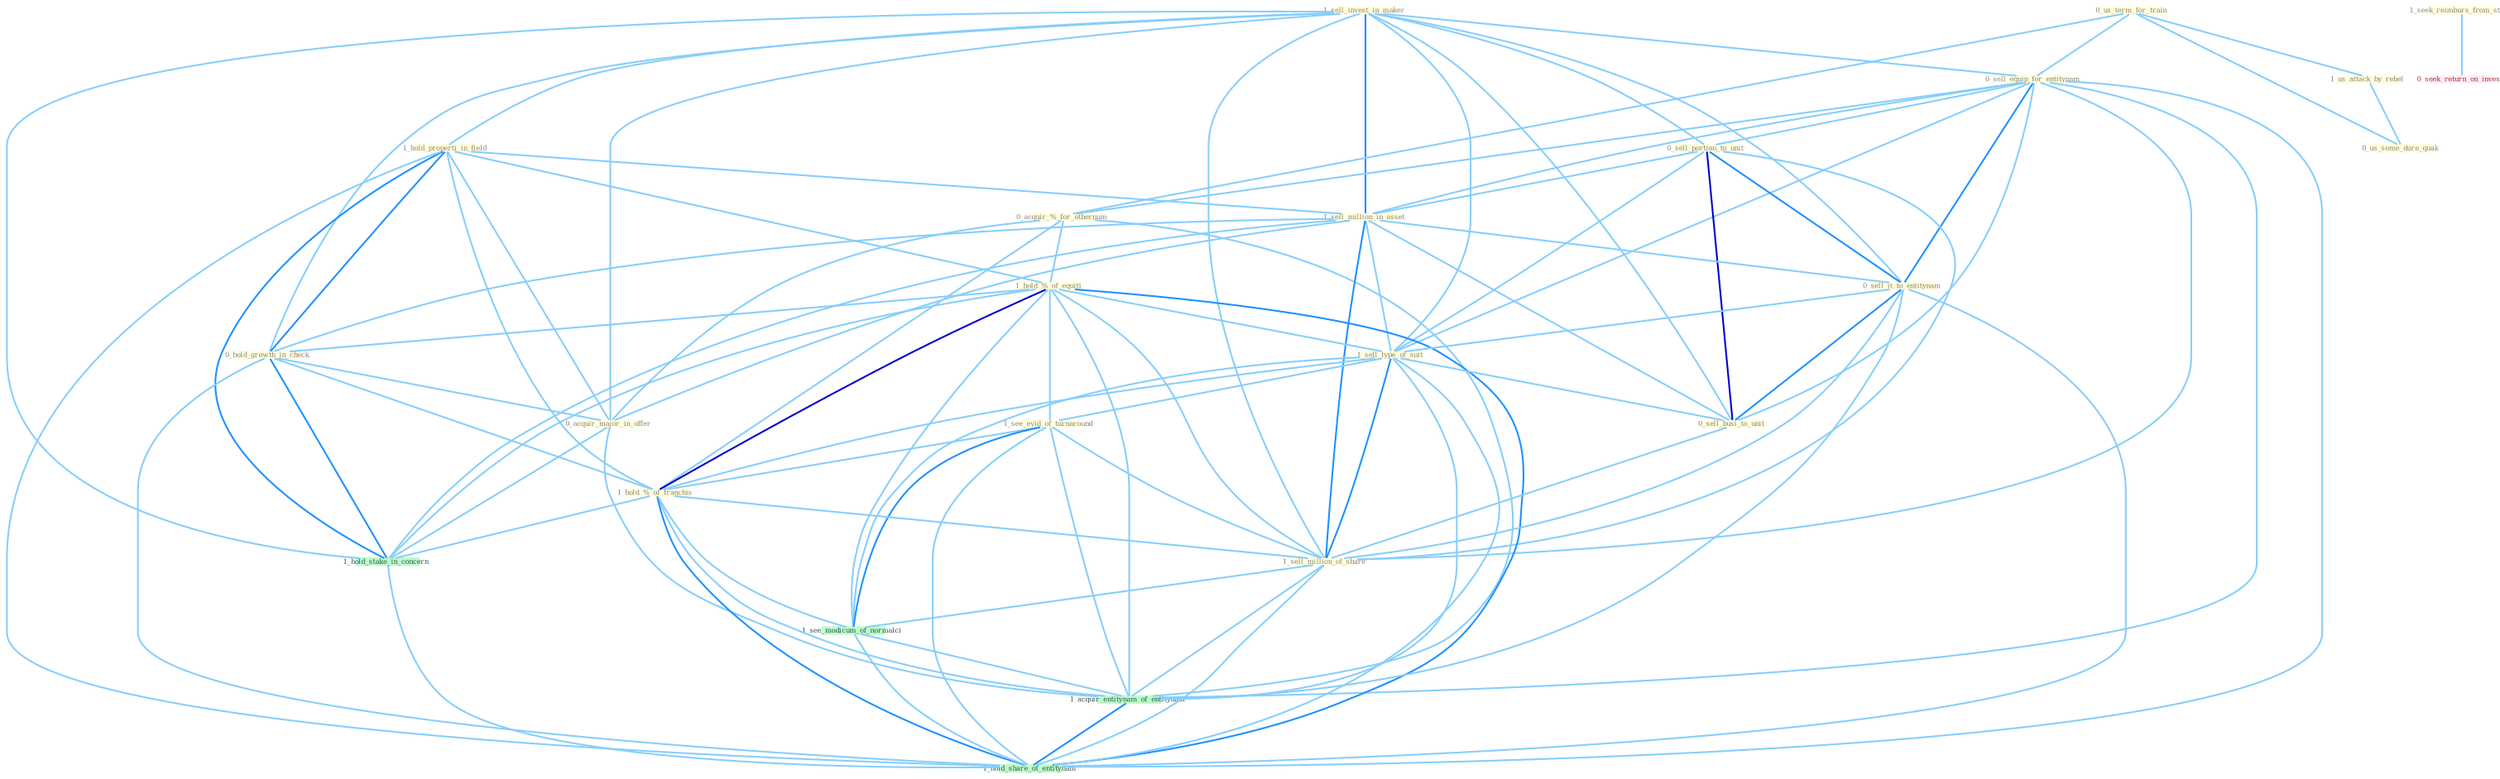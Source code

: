 Graph G{ 
    node
    [shape=polygon,style=filled,width=.5,height=.06,color="#BDFCC9",fixedsize=true,fontsize=4,
    fontcolor="#2f4f4f"];
    {node
    [color="#ffffe0", fontcolor="#8b7d6b"] "1_sell_invest_in_maker " "0_us_term_for_train " "1_seek_reimburs_from_state " "0_sell_equip_for_entitynam " "1_hold_properti_in_field " "0_sell_portion_to_unit " "0_acquir_%_for_othernum " "1_sell_million_in_asset " "1_hold_%_of_equiti " "0_sell_it_to_entitynam " "1_sell_type_of_suit " "0_hold_growth_in_check " "1_see_evid_of_turnaround " "0_acquir_major_in_offer " "1_us_attack_by_rebel " "0_sell_busi_to_unit " "1_hold_%_of_franchis " "0_us_some_dure_quak " "1_sell_million_of_share "}
{node [color="#fff0f5", fontcolor="#b22222"] "0_seek_return_on_invest "}
edge [color="#B0E2FF"];

	"1_sell_invest_in_maker " -- "0_sell_equip_for_entitynam " [w="1", color="#87cefa" ];
	"1_sell_invest_in_maker " -- "1_hold_properti_in_field " [w="1", color="#87cefa" ];
	"1_sell_invest_in_maker " -- "0_sell_portion_to_unit " [w="1", color="#87cefa" ];
	"1_sell_invest_in_maker " -- "1_sell_million_in_asset " [w="2", color="#1e90ff" , len=0.8];
	"1_sell_invest_in_maker " -- "0_sell_it_to_entitynam " [w="1", color="#87cefa" ];
	"1_sell_invest_in_maker " -- "1_sell_type_of_suit " [w="1", color="#87cefa" ];
	"1_sell_invest_in_maker " -- "0_hold_growth_in_check " [w="1", color="#87cefa" ];
	"1_sell_invest_in_maker " -- "0_acquir_major_in_offer " [w="1", color="#87cefa" ];
	"1_sell_invest_in_maker " -- "0_sell_busi_to_unit " [w="1", color="#87cefa" ];
	"1_sell_invest_in_maker " -- "1_sell_million_of_share " [w="1", color="#87cefa" ];
	"1_sell_invest_in_maker " -- "1_hold_stake_in_concern " [w="1", color="#87cefa" ];
	"0_us_term_for_train " -- "0_sell_equip_for_entitynam " [w="1", color="#87cefa" ];
	"0_us_term_for_train " -- "0_acquir_%_for_othernum " [w="1", color="#87cefa" ];
	"0_us_term_for_train " -- "1_us_attack_by_rebel " [w="1", color="#87cefa" ];
	"0_us_term_for_train " -- "0_us_some_dure_quak " [w="1", color="#87cefa" ];
	"1_seek_reimburs_from_state " -- "0_seek_return_on_invest " [w="1", color="#87cefa" ];
	"0_sell_equip_for_entitynam " -- "0_sell_portion_to_unit " [w="1", color="#87cefa" ];
	"0_sell_equip_for_entitynam " -- "0_acquir_%_for_othernum " [w="1", color="#87cefa" ];
	"0_sell_equip_for_entitynam " -- "1_sell_million_in_asset " [w="1", color="#87cefa" ];
	"0_sell_equip_for_entitynam " -- "0_sell_it_to_entitynam " [w="2", color="#1e90ff" , len=0.8];
	"0_sell_equip_for_entitynam " -- "1_sell_type_of_suit " [w="1", color="#87cefa" ];
	"0_sell_equip_for_entitynam " -- "0_sell_busi_to_unit " [w="1", color="#87cefa" ];
	"0_sell_equip_for_entitynam " -- "1_sell_million_of_share " [w="1", color="#87cefa" ];
	"0_sell_equip_for_entitynam " -- "1_acquir_entitynam_of_entitynam " [w="1", color="#87cefa" ];
	"0_sell_equip_for_entitynam " -- "1_hold_share_of_entitynam " [w="1", color="#87cefa" ];
	"1_hold_properti_in_field " -- "1_sell_million_in_asset " [w="1", color="#87cefa" ];
	"1_hold_properti_in_field " -- "1_hold_%_of_equiti " [w="1", color="#87cefa" ];
	"1_hold_properti_in_field " -- "0_hold_growth_in_check " [w="2", color="#1e90ff" , len=0.8];
	"1_hold_properti_in_field " -- "0_acquir_major_in_offer " [w="1", color="#87cefa" ];
	"1_hold_properti_in_field " -- "1_hold_%_of_franchis " [w="1", color="#87cefa" ];
	"1_hold_properti_in_field " -- "1_hold_stake_in_concern " [w="2", color="#1e90ff" , len=0.8];
	"1_hold_properti_in_field " -- "1_hold_share_of_entitynam " [w="1", color="#87cefa" ];
	"0_sell_portion_to_unit " -- "1_sell_million_in_asset " [w="1", color="#87cefa" ];
	"0_sell_portion_to_unit " -- "0_sell_it_to_entitynam " [w="2", color="#1e90ff" , len=0.8];
	"0_sell_portion_to_unit " -- "1_sell_type_of_suit " [w="1", color="#87cefa" ];
	"0_sell_portion_to_unit " -- "0_sell_busi_to_unit " [w="3", color="#0000cd" , len=0.6];
	"0_sell_portion_to_unit " -- "1_sell_million_of_share " [w="1", color="#87cefa" ];
	"0_acquir_%_for_othernum " -- "1_hold_%_of_equiti " [w="1", color="#87cefa" ];
	"0_acquir_%_for_othernum " -- "0_acquir_major_in_offer " [w="1", color="#87cefa" ];
	"0_acquir_%_for_othernum " -- "1_hold_%_of_franchis " [w="1", color="#87cefa" ];
	"0_acquir_%_for_othernum " -- "1_acquir_entitynam_of_entitynam " [w="1", color="#87cefa" ];
	"1_sell_million_in_asset " -- "0_sell_it_to_entitynam " [w="1", color="#87cefa" ];
	"1_sell_million_in_asset " -- "1_sell_type_of_suit " [w="1", color="#87cefa" ];
	"1_sell_million_in_asset " -- "0_hold_growth_in_check " [w="1", color="#87cefa" ];
	"1_sell_million_in_asset " -- "0_acquir_major_in_offer " [w="1", color="#87cefa" ];
	"1_sell_million_in_asset " -- "0_sell_busi_to_unit " [w="1", color="#87cefa" ];
	"1_sell_million_in_asset " -- "1_sell_million_of_share " [w="2", color="#1e90ff" , len=0.8];
	"1_sell_million_in_asset " -- "1_hold_stake_in_concern " [w="1", color="#87cefa" ];
	"1_hold_%_of_equiti " -- "1_sell_type_of_suit " [w="1", color="#87cefa" ];
	"1_hold_%_of_equiti " -- "0_hold_growth_in_check " [w="1", color="#87cefa" ];
	"1_hold_%_of_equiti " -- "1_see_evid_of_turnaround " [w="1", color="#87cefa" ];
	"1_hold_%_of_equiti " -- "1_hold_%_of_franchis " [w="3", color="#0000cd" , len=0.6];
	"1_hold_%_of_equiti " -- "1_sell_million_of_share " [w="1", color="#87cefa" ];
	"1_hold_%_of_equiti " -- "1_hold_stake_in_concern " [w="1", color="#87cefa" ];
	"1_hold_%_of_equiti " -- "1_see_modicum_of_normalci " [w="1", color="#87cefa" ];
	"1_hold_%_of_equiti " -- "1_acquir_entitynam_of_entitynam " [w="1", color="#87cefa" ];
	"1_hold_%_of_equiti " -- "1_hold_share_of_entitynam " [w="2", color="#1e90ff" , len=0.8];
	"0_sell_it_to_entitynam " -- "1_sell_type_of_suit " [w="1", color="#87cefa" ];
	"0_sell_it_to_entitynam " -- "0_sell_busi_to_unit " [w="2", color="#1e90ff" , len=0.8];
	"0_sell_it_to_entitynam " -- "1_sell_million_of_share " [w="1", color="#87cefa" ];
	"0_sell_it_to_entitynam " -- "1_acquir_entitynam_of_entitynam " [w="1", color="#87cefa" ];
	"0_sell_it_to_entitynam " -- "1_hold_share_of_entitynam " [w="1", color="#87cefa" ];
	"1_sell_type_of_suit " -- "1_see_evid_of_turnaround " [w="1", color="#87cefa" ];
	"1_sell_type_of_suit " -- "0_sell_busi_to_unit " [w="1", color="#87cefa" ];
	"1_sell_type_of_suit " -- "1_hold_%_of_franchis " [w="1", color="#87cefa" ];
	"1_sell_type_of_suit " -- "1_sell_million_of_share " [w="2", color="#1e90ff" , len=0.8];
	"1_sell_type_of_suit " -- "1_see_modicum_of_normalci " [w="1", color="#87cefa" ];
	"1_sell_type_of_suit " -- "1_acquir_entitynam_of_entitynam " [w="1", color="#87cefa" ];
	"1_sell_type_of_suit " -- "1_hold_share_of_entitynam " [w="1", color="#87cefa" ];
	"0_hold_growth_in_check " -- "0_acquir_major_in_offer " [w="1", color="#87cefa" ];
	"0_hold_growth_in_check " -- "1_hold_%_of_franchis " [w="1", color="#87cefa" ];
	"0_hold_growth_in_check " -- "1_hold_stake_in_concern " [w="2", color="#1e90ff" , len=0.8];
	"0_hold_growth_in_check " -- "1_hold_share_of_entitynam " [w="1", color="#87cefa" ];
	"1_see_evid_of_turnaround " -- "1_hold_%_of_franchis " [w="1", color="#87cefa" ];
	"1_see_evid_of_turnaround " -- "1_sell_million_of_share " [w="1", color="#87cefa" ];
	"1_see_evid_of_turnaround " -- "1_see_modicum_of_normalci " [w="2", color="#1e90ff" , len=0.8];
	"1_see_evid_of_turnaround " -- "1_acquir_entitynam_of_entitynam " [w="1", color="#87cefa" ];
	"1_see_evid_of_turnaround " -- "1_hold_share_of_entitynam " [w="1", color="#87cefa" ];
	"0_acquir_major_in_offer " -- "1_hold_stake_in_concern " [w="1", color="#87cefa" ];
	"0_acquir_major_in_offer " -- "1_acquir_entitynam_of_entitynam " [w="1", color="#87cefa" ];
	"1_us_attack_by_rebel " -- "0_us_some_dure_quak " [w="1", color="#87cefa" ];
	"0_sell_busi_to_unit " -- "1_sell_million_of_share " [w="1", color="#87cefa" ];
	"1_hold_%_of_franchis " -- "1_sell_million_of_share " [w="1", color="#87cefa" ];
	"1_hold_%_of_franchis " -- "1_hold_stake_in_concern " [w="1", color="#87cefa" ];
	"1_hold_%_of_franchis " -- "1_see_modicum_of_normalci " [w="1", color="#87cefa" ];
	"1_hold_%_of_franchis " -- "1_acquir_entitynam_of_entitynam " [w="1", color="#87cefa" ];
	"1_hold_%_of_franchis " -- "1_hold_share_of_entitynam " [w="2", color="#1e90ff" , len=0.8];
	"1_sell_million_of_share " -- "1_see_modicum_of_normalci " [w="1", color="#87cefa" ];
	"1_sell_million_of_share " -- "1_acquir_entitynam_of_entitynam " [w="1", color="#87cefa" ];
	"1_sell_million_of_share " -- "1_hold_share_of_entitynam " [w="1", color="#87cefa" ];
	"1_hold_stake_in_concern " -- "1_hold_share_of_entitynam " [w="1", color="#87cefa" ];
	"1_see_modicum_of_normalci " -- "1_acquir_entitynam_of_entitynam " [w="1", color="#87cefa" ];
	"1_see_modicum_of_normalci " -- "1_hold_share_of_entitynam " [w="1", color="#87cefa" ];
	"1_acquir_entitynam_of_entitynam " -- "1_hold_share_of_entitynam " [w="2", color="#1e90ff" , len=0.8];
}
